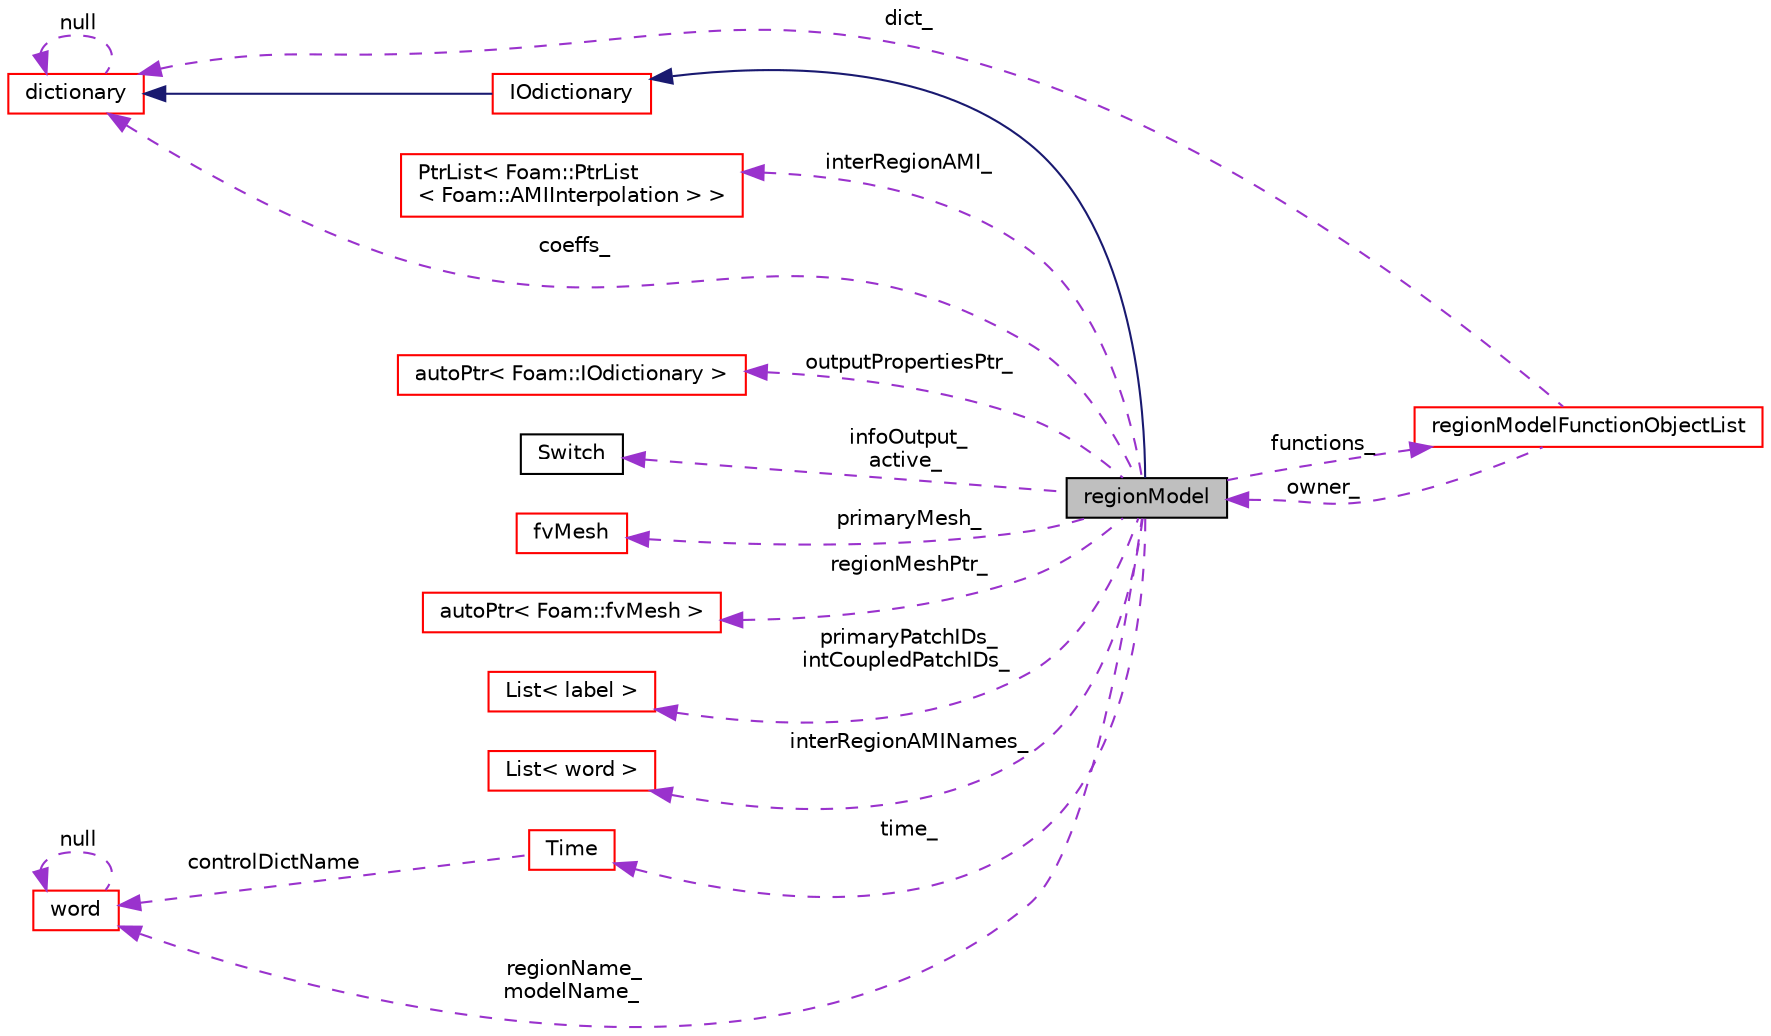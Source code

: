 digraph "regionModel"
{
  bgcolor="transparent";
  edge [fontname="Helvetica",fontsize="10",labelfontname="Helvetica",labelfontsize="10"];
  node [fontname="Helvetica",fontsize="10",shape=record];
  rankdir="LR";
  Node1 [label="regionModel",height=0.2,width=0.4,color="black", fillcolor="grey75", style="filled", fontcolor="black"];
  Node2 -> Node1 [dir="back",color="midnightblue",fontsize="10",style="solid",fontname="Helvetica"];
  Node2 [label="IOdictionary",height=0.2,width=0.4,color="red",URL="$a01190.html",tooltip="IOdictionary is derived from dictionary and IOobject to give the dictionary automatic IO functionalit..."];
  Node3 -> Node2 [dir="back",color="midnightblue",fontsize="10",style="solid",fontname="Helvetica"];
  Node3 [label="dictionary",height=0.2,width=0.4,color="red",URL="$a00530.html",tooltip="A list of keyword definitions, which are a keyword followed by any number of values (e..."];
  Node3 -> Node3 [dir="back",color="darkorchid3",fontsize="10",style="dashed",label=" null" ,fontname="Helvetica"];
  Node4 -> Node1 [dir="back",color="darkorchid3",fontsize="10",style="dashed",label=" outputPropertiesPtr_" ,fontname="Helvetica"];
  Node4 [label="autoPtr\< Foam::IOdictionary \>",height=0.2,width=0.4,color="red",URL="$a00085.html"];
  Node5 -> Node1 [dir="back",color="darkorchid3",fontsize="10",style="dashed",label=" infoOutput_\nactive_" ,fontname="Helvetica"];
  Node5 [label="Switch",height=0.2,width=0.4,color="black",URL="$a02591.html",tooltip="A simple wrapper around bool so that it can be read as a word: true/false, on/off, yes/no, y/n, t/f, or none. "];
  Node6 -> Node1 [dir="back",color="darkorchid3",fontsize="10",style="dashed",label=" functions_" ,fontname="Helvetica"];
  Node6 [label="regionModelFunctionObjectList",height=0.2,width=0.4,color="red",URL="$a02186.html"];
  Node1 -> Node6 [dir="back",color="darkorchid3",fontsize="10",style="dashed",label=" owner_" ,fontname="Helvetica"];
  Node3 -> Node6 [dir="back",color="darkorchid3",fontsize="10",style="dashed",label=" dict_" ,fontname="Helvetica"];
  Node7 -> Node1 [dir="back",color="darkorchid3",fontsize="10",style="dashed",label=" primaryMesh_" ,fontname="Helvetica"];
  Node7 [label="fvMesh",height=0.2,width=0.4,color="red",URL="$a00889.html",tooltip="Mesh data needed to do the Finite Volume discretisation. "];
  Node8 -> Node1 [dir="back",color="darkorchid3",fontsize="10",style="dashed",label=" regionMeshPtr_" ,fontname="Helvetica"];
  Node8 [label="autoPtr\< Foam::fvMesh \>",height=0.2,width=0.4,color="red",URL="$a00085.html"];
  Node3 -> Node1 [dir="back",color="darkorchid3",fontsize="10",style="dashed",label=" coeffs_" ,fontname="Helvetica"];
  Node9 -> Node1 [dir="back",color="darkorchid3",fontsize="10",style="dashed",label=" primaryPatchIDs_\nintCoupledPatchIDs_" ,fontname="Helvetica"];
  Node9 [label="List\< label \>",height=0.2,width=0.4,color="red",URL="$a01391.html"];
  Node10 -> Node1 [dir="back",color="darkorchid3",fontsize="10",style="dashed",label=" interRegionAMINames_" ,fontname="Helvetica"];
  Node10 [label="List\< word \>",height=0.2,width=0.4,color="red",URL="$a01391.html"];
  Node11 -> Node1 [dir="back",color="darkorchid3",fontsize="10",style="dashed",label=" time_" ,fontname="Helvetica"];
  Node11 [label="Time",height=0.2,width=0.4,color="red",URL="$a02683.html",tooltip="Class to control time during OpenFOAM simulations that is also the top-level objectRegistry. "];
  Node12 -> Node11 [dir="back",color="darkorchid3",fontsize="10",style="dashed",label=" controlDictName" ,fontname="Helvetica"];
  Node12 [label="word",height=0.2,width=0.4,color="red",URL="$a02969.html",tooltip="A class for handling words, derived from string. "];
  Node12 -> Node12 [dir="back",color="darkorchid3",fontsize="10",style="dashed",label=" null" ,fontname="Helvetica"];
  Node12 -> Node1 [dir="back",color="darkorchid3",fontsize="10",style="dashed",label=" regionName_\nmodelName_" ,fontname="Helvetica"];
  Node13 -> Node1 [dir="back",color="darkorchid3",fontsize="10",style="dashed",label=" interRegionAMI_" ,fontname="Helvetica"];
  Node13 [label="PtrList\< Foam::PtrList\l\< Foam::AMIInterpolation \> \>",height=0.2,width=0.4,color="red",URL="$a02072.html"];
}
